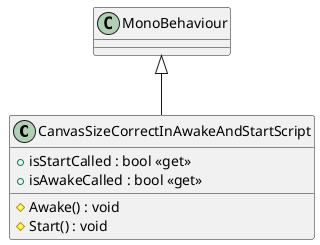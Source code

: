 @startuml
class CanvasSizeCorrectInAwakeAndStartScript {
    + isStartCalled : bool <<get>>
    + isAwakeCalled : bool <<get>>
    # Awake() : void
    # Start() : void
}
MonoBehaviour <|-- CanvasSizeCorrectInAwakeAndStartScript
@enduml
